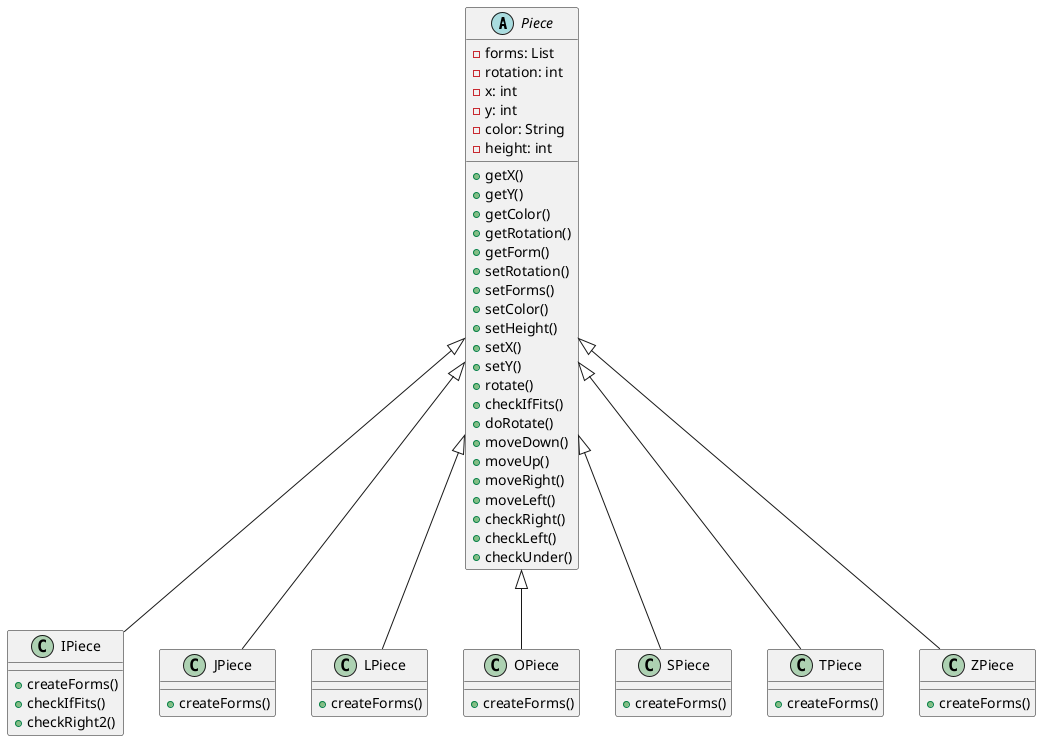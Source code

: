 @startuml
'https://plantuml.com/class-diagram

abstract class Piece
Abstract Piece {
    -  forms: List
    -  rotation: int
    -  x: int
    -  y: int
    -  color: String
    -  height: int
    + getX()
    + getY()
    + getColor()
    + getRotation()
    + getForm()
    + setRotation()
    + setForms()
    + setColor()
    + setHeight()
    + setX()
    + setY()
    + rotate()
    + checkIfFits()
    + doRotate()
    + moveDown()
    + moveUp()
    + moveRight()
    + moveLeft()
    + checkRight()
    + checkLeft()
    + checkUnder()
}

Piece<|-- IPiece
Piece<|-- JPiece
Piece<|-- LPiece
Piece<|-- OPiece
Piece<|-- SPiece
Piece<|-- TPiece
Piece<|-- ZPiece

class IPiece {
    + createForms()
    + checkIfFits()
    + checkRight2()
}
class JPiece {
    + createForms()
}
class LPiece {
    + createForms()
}
class OPiece {
    + createForms()
}
class SPiece {
    + createForms()
}
class TPiece {
    + createForms()
}
class ZPiece {
    + createForms()
}

@enduml